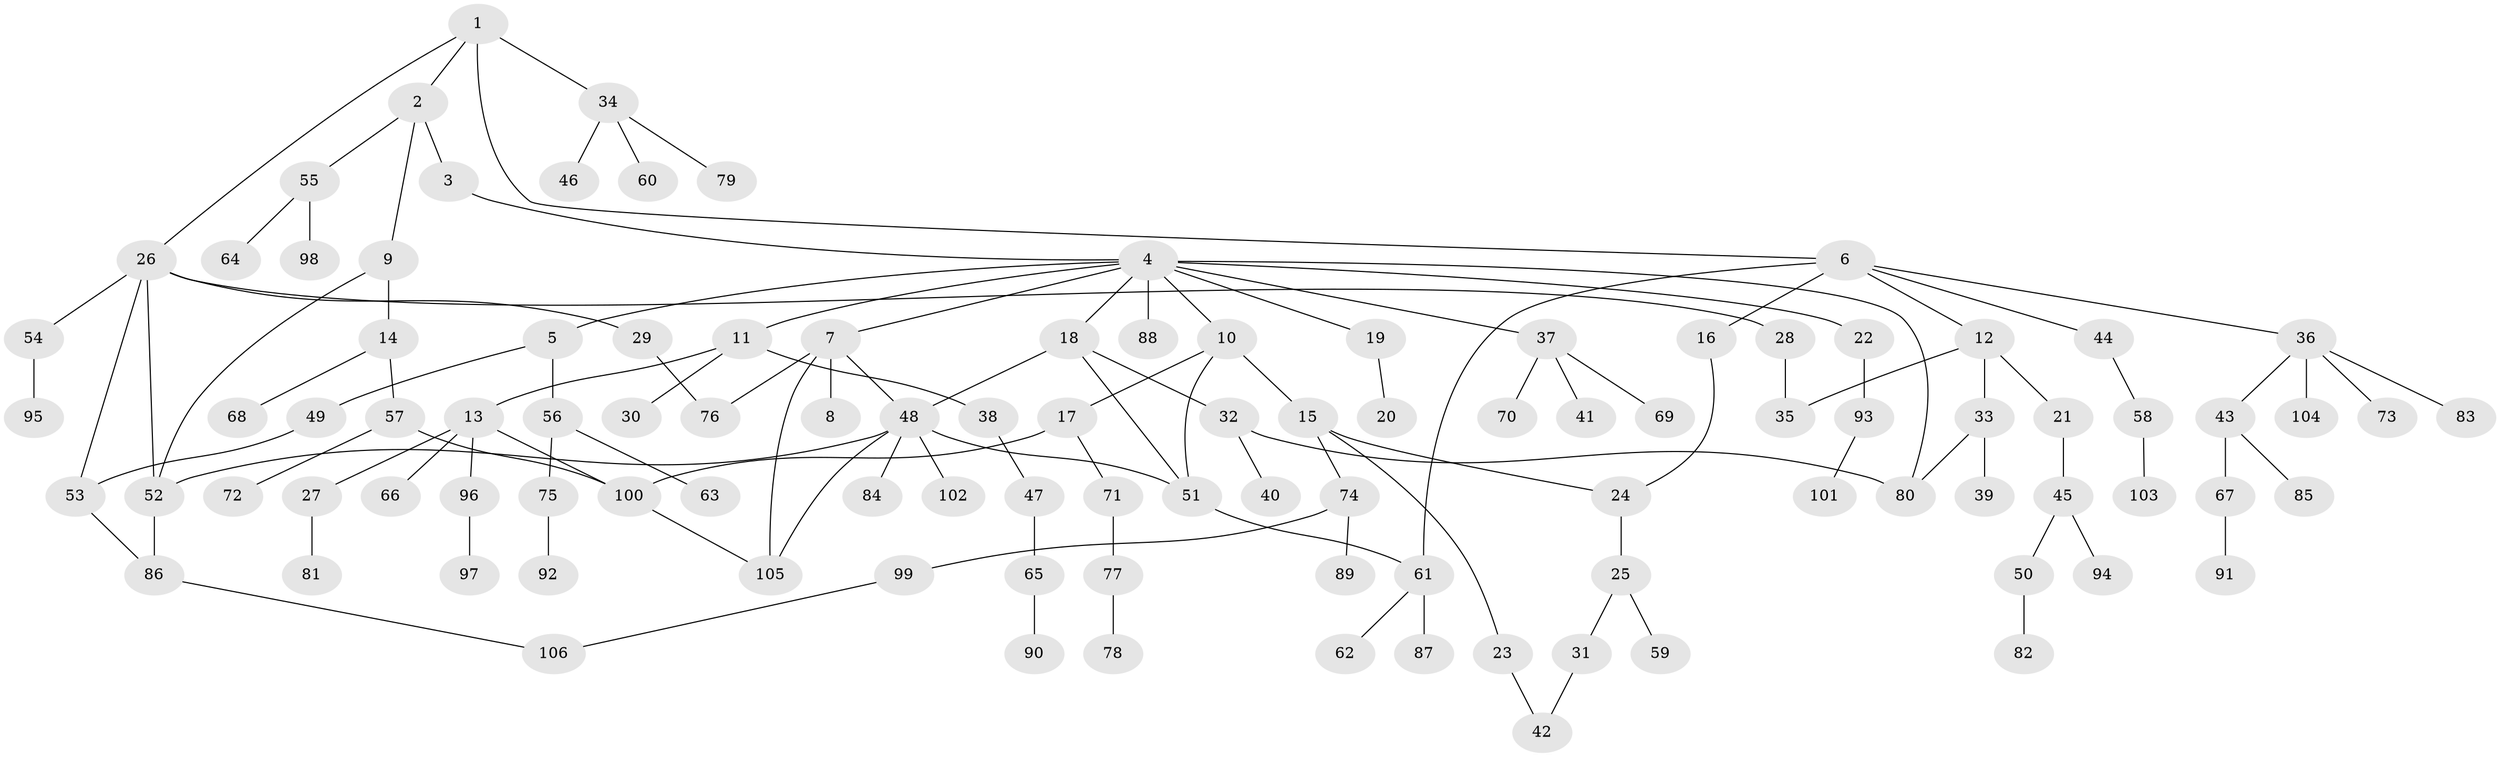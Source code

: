 // Generated by graph-tools (version 1.1) at 2025/49/03/09/25 03:49:23]
// undirected, 106 vertices, 124 edges
graph export_dot {
graph [start="1"]
  node [color=gray90,style=filled];
  1;
  2;
  3;
  4;
  5;
  6;
  7;
  8;
  9;
  10;
  11;
  12;
  13;
  14;
  15;
  16;
  17;
  18;
  19;
  20;
  21;
  22;
  23;
  24;
  25;
  26;
  27;
  28;
  29;
  30;
  31;
  32;
  33;
  34;
  35;
  36;
  37;
  38;
  39;
  40;
  41;
  42;
  43;
  44;
  45;
  46;
  47;
  48;
  49;
  50;
  51;
  52;
  53;
  54;
  55;
  56;
  57;
  58;
  59;
  60;
  61;
  62;
  63;
  64;
  65;
  66;
  67;
  68;
  69;
  70;
  71;
  72;
  73;
  74;
  75;
  76;
  77;
  78;
  79;
  80;
  81;
  82;
  83;
  84;
  85;
  86;
  87;
  88;
  89;
  90;
  91;
  92;
  93;
  94;
  95;
  96;
  97;
  98;
  99;
  100;
  101;
  102;
  103;
  104;
  105;
  106;
  1 -- 2;
  1 -- 6;
  1 -- 26;
  1 -- 34;
  2 -- 3;
  2 -- 9;
  2 -- 55;
  3 -- 4;
  4 -- 5;
  4 -- 7;
  4 -- 10;
  4 -- 11;
  4 -- 18;
  4 -- 19;
  4 -- 22;
  4 -- 37;
  4 -- 88;
  4 -- 80;
  5 -- 49;
  5 -- 56;
  6 -- 12;
  6 -- 16;
  6 -- 36;
  6 -- 44;
  6 -- 61;
  7 -- 8;
  7 -- 76;
  7 -- 105;
  7 -- 48;
  9 -- 14;
  9 -- 52;
  10 -- 15;
  10 -- 17;
  10 -- 51;
  11 -- 13;
  11 -- 30;
  11 -- 38;
  12 -- 21;
  12 -- 33;
  12 -- 35;
  13 -- 27;
  13 -- 66;
  13 -- 96;
  13 -- 100;
  14 -- 57;
  14 -- 68;
  15 -- 23;
  15 -- 24;
  15 -- 74;
  16 -- 24;
  17 -- 71;
  17 -- 100;
  18 -- 32;
  18 -- 48;
  18 -- 51;
  19 -- 20;
  21 -- 45;
  22 -- 93;
  23 -- 42;
  24 -- 25;
  25 -- 31;
  25 -- 59;
  26 -- 28;
  26 -- 29;
  26 -- 52;
  26 -- 54;
  26 -- 53;
  27 -- 81;
  28 -- 35;
  29 -- 76;
  31 -- 42;
  32 -- 40;
  32 -- 80;
  33 -- 39;
  33 -- 80;
  34 -- 46;
  34 -- 60;
  34 -- 79;
  36 -- 43;
  36 -- 73;
  36 -- 83;
  36 -- 104;
  37 -- 41;
  37 -- 69;
  37 -- 70;
  38 -- 47;
  43 -- 67;
  43 -- 85;
  44 -- 58;
  45 -- 50;
  45 -- 94;
  47 -- 65;
  48 -- 84;
  48 -- 102;
  48 -- 105;
  48 -- 52;
  48 -- 51;
  49 -- 53;
  50 -- 82;
  51 -- 61;
  52 -- 86;
  53 -- 86;
  54 -- 95;
  55 -- 64;
  55 -- 98;
  56 -- 63;
  56 -- 75;
  57 -- 72;
  57 -- 100;
  58 -- 103;
  61 -- 62;
  61 -- 87;
  65 -- 90;
  67 -- 91;
  71 -- 77;
  74 -- 89;
  74 -- 99;
  75 -- 92;
  77 -- 78;
  86 -- 106;
  93 -- 101;
  96 -- 97;
  99 -- 106;
  100 -- 105;
}
